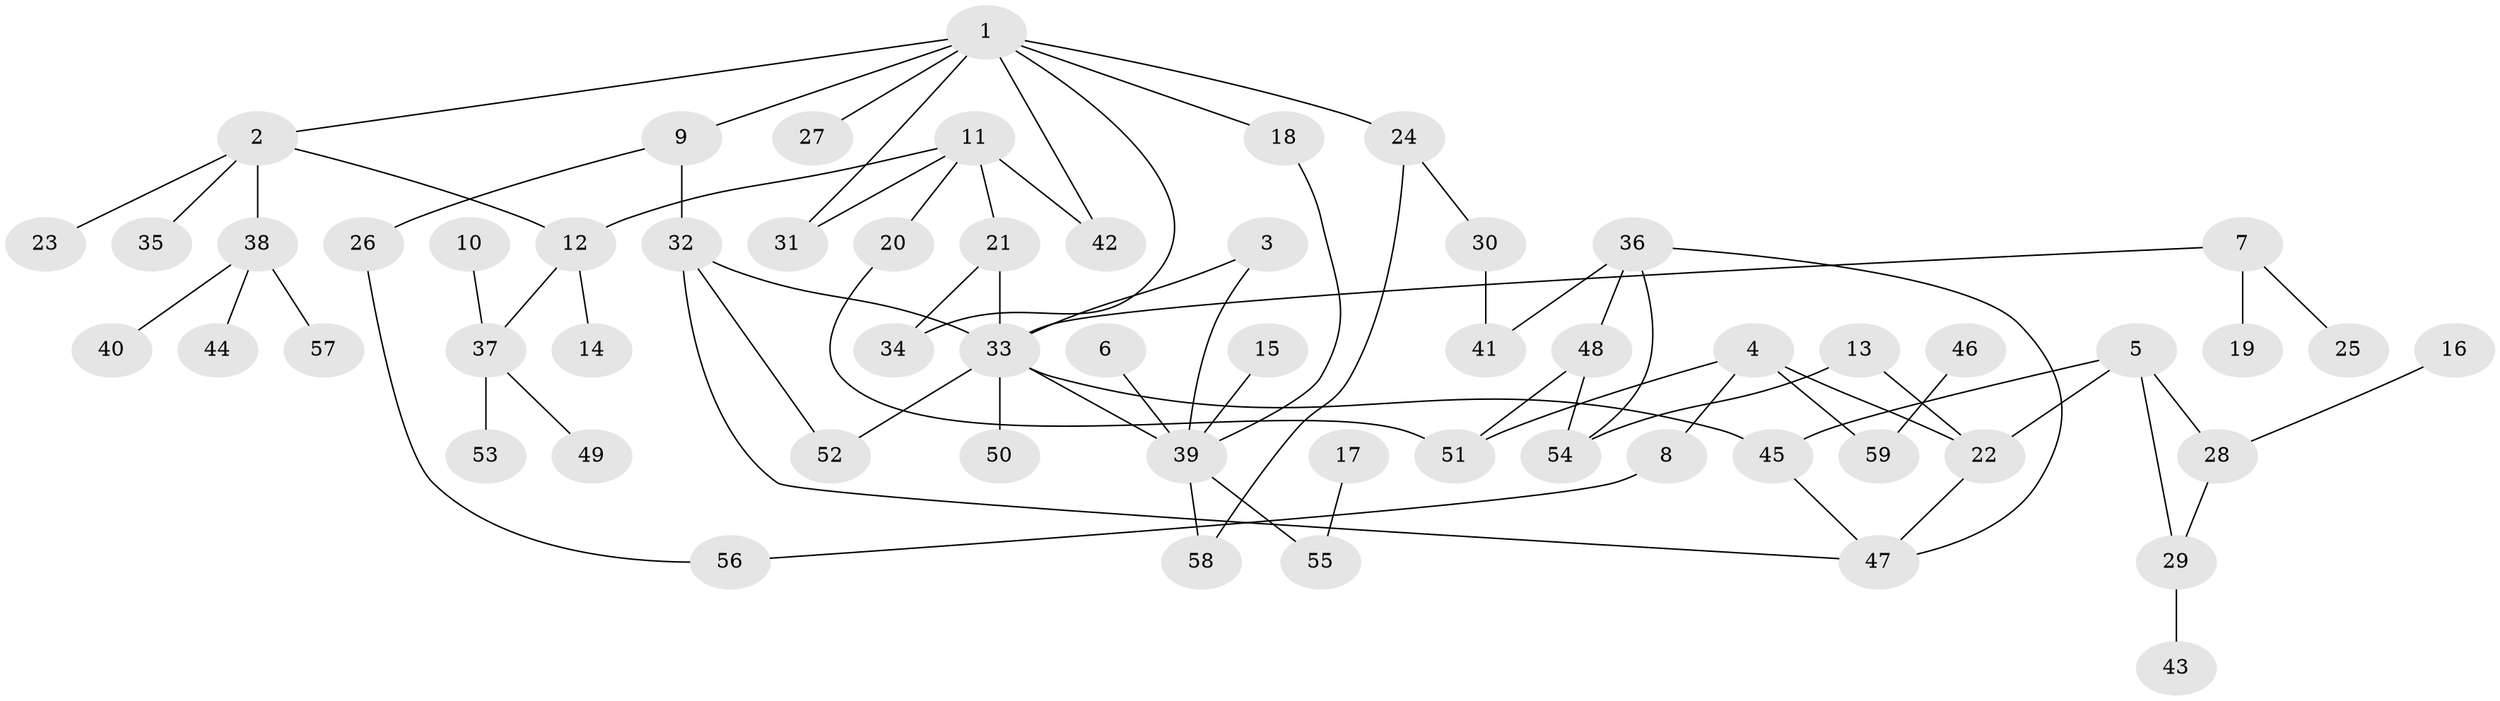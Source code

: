 // original degree distribution, {6: 0.017094017094017096, 4: 0.09401709401709402, 5: 0.042735042735042736, 1: 0.358974358974359, 8: 0.008547008547008548, 3: 0.24786324786324787, 2: 0.23076923076923078}
// Generated by graph-tools (version 1.1) at 2025/49/03/09/25 03:49:24]
// undirected, 59 vertices, 75 edges
graph export_dot {
graph [start="1"]
  node [color=gray90,style=filled];
  1;
  2;
  3;
  4;
  5;
  6;
  7;
  8;
  9;
  10;
  11;
  12;
  13;
  14;
  15;
  16;
  17;
  18;
  19;
  20;
  21;
  22;
  23;
  24;
  25;
  26;
  27;
  28;
  29;
  30;
  31;
  32;
  33;
  34;
  35;
  36;
  37;
  38;
  39;
  40;
  41;
  42;
  43;
  44;
  45;
  46;
  47;
  48;
  49;
  50;
  51;
  52;
  53;
  54;
  55;
  56;
  57;
  58;
  59;
  1 -- 2 [weight=1.0];
  1 -- 9 [weight=1.0];
  1 -- 18 [weight=1.0];
  1 -- 24 [weight=1.0];
  1 -- 27 [weight=1.0];
  1 -- 31 [weight=1.0];
  1 -- 34 [weight=1.0];
  1 -- 42 [weight=1.0];
  2 -- 12 [weight=1.0];
  2 -- 23 [weight=1.0];
  2 -- 35 [weight=1.0];
  2 -- 38 [weight=1.0];
  3 -- 33 [weight=1.0];
  3 -- 39 [weight=1.0];
  4 -- 8 [weight=1.0];
  4 -- 22 [weight=1.0];
  4 -- 51 [weight=1.0];
  4 -- 59 [weight=1.0];
  5 -- 22 [weight=1.0];
  5 -- 28 [weight=1.0];
  5 -- 29 [weight=1.0];
  5 -- 45 [weight=1.0];
  6 -- 39 [weight=1.0];
  7 -- 19 [weight=1.0];
  7 -- 25 [weight=1.0];
  7 -- 33 [weight=1.0];
  8 -- 56 [weight=1.0];
  9 -- 26 [weight=1.0];
  9 -- 32 [weight=1.0];
  10 -- 37 [weight=1.0];
  11 -- 12 [weight=1.0];
  11 -- 20 [weight=1.0];
  11 -- 21 [weight=1.0];
  11 -- 31 [weight=1.0];
  11 -- 42 [weight=1.0];
  12 -- 14 [weight=1.0];
  12 -- 37 [weight=1.0];
  13 -- 22 [weight=1.0];
  13 -- 54 [weight=1.0];
  15 -- 39 [weight=1.0];
  16 -- 28 [weight=1.0];
  17 -- 55 [weight=1.0];
  18 -- 39 [weight=1.0];
  20 -- 51 [weight=1.0];
  21 -- 33 [weight=1.0];
  21 -- 34 [weight=1.0];
  22 -- 47 [weight=1.0];
  24 -- 30 [weight=1.0];
  24 -- 58 [weight=1.0];
  26 -- 56 [weight=1.0];
  28 -- 29 [weight=1.0];
  29 -- 43 [weight=1.0];
  30 -- 41 [weight=1.0];
  32 -- 33 [weight=1.0];
  32 -- 47 [weight=1.0];
  32 -- 52 [weight=1.0];
  33 -- 39 [weight=1.0];
  33 -- 45 [weight=3.0];
  33 -- 50 [weight=1.0];
  33 -- 52 [weight=1.0];
  36 -- 41 [weight=1.0];
  36 -- 47 [weight=1.0];
  36 -- 48 [weight=1.0];
  36 -- 54 [weight=1.0];
  37 -- 49 [weight=1.0];
  37 -- 53 [weight=1.0];
  38 -- 40 [weight=1.0];
  38 -- 44 [weight=1.0];
  38 -- 57 [weight=1.0];
  39 -- 55 [weight=1.0];
  39 -- 58 [weight=1.0];
  45 -- 47 [weight=1.0];
  46 -- 59 [weight=1.0];
  48 -- 51 [weight=1.0];
  48 -- 54 [weight=1.0];
}
